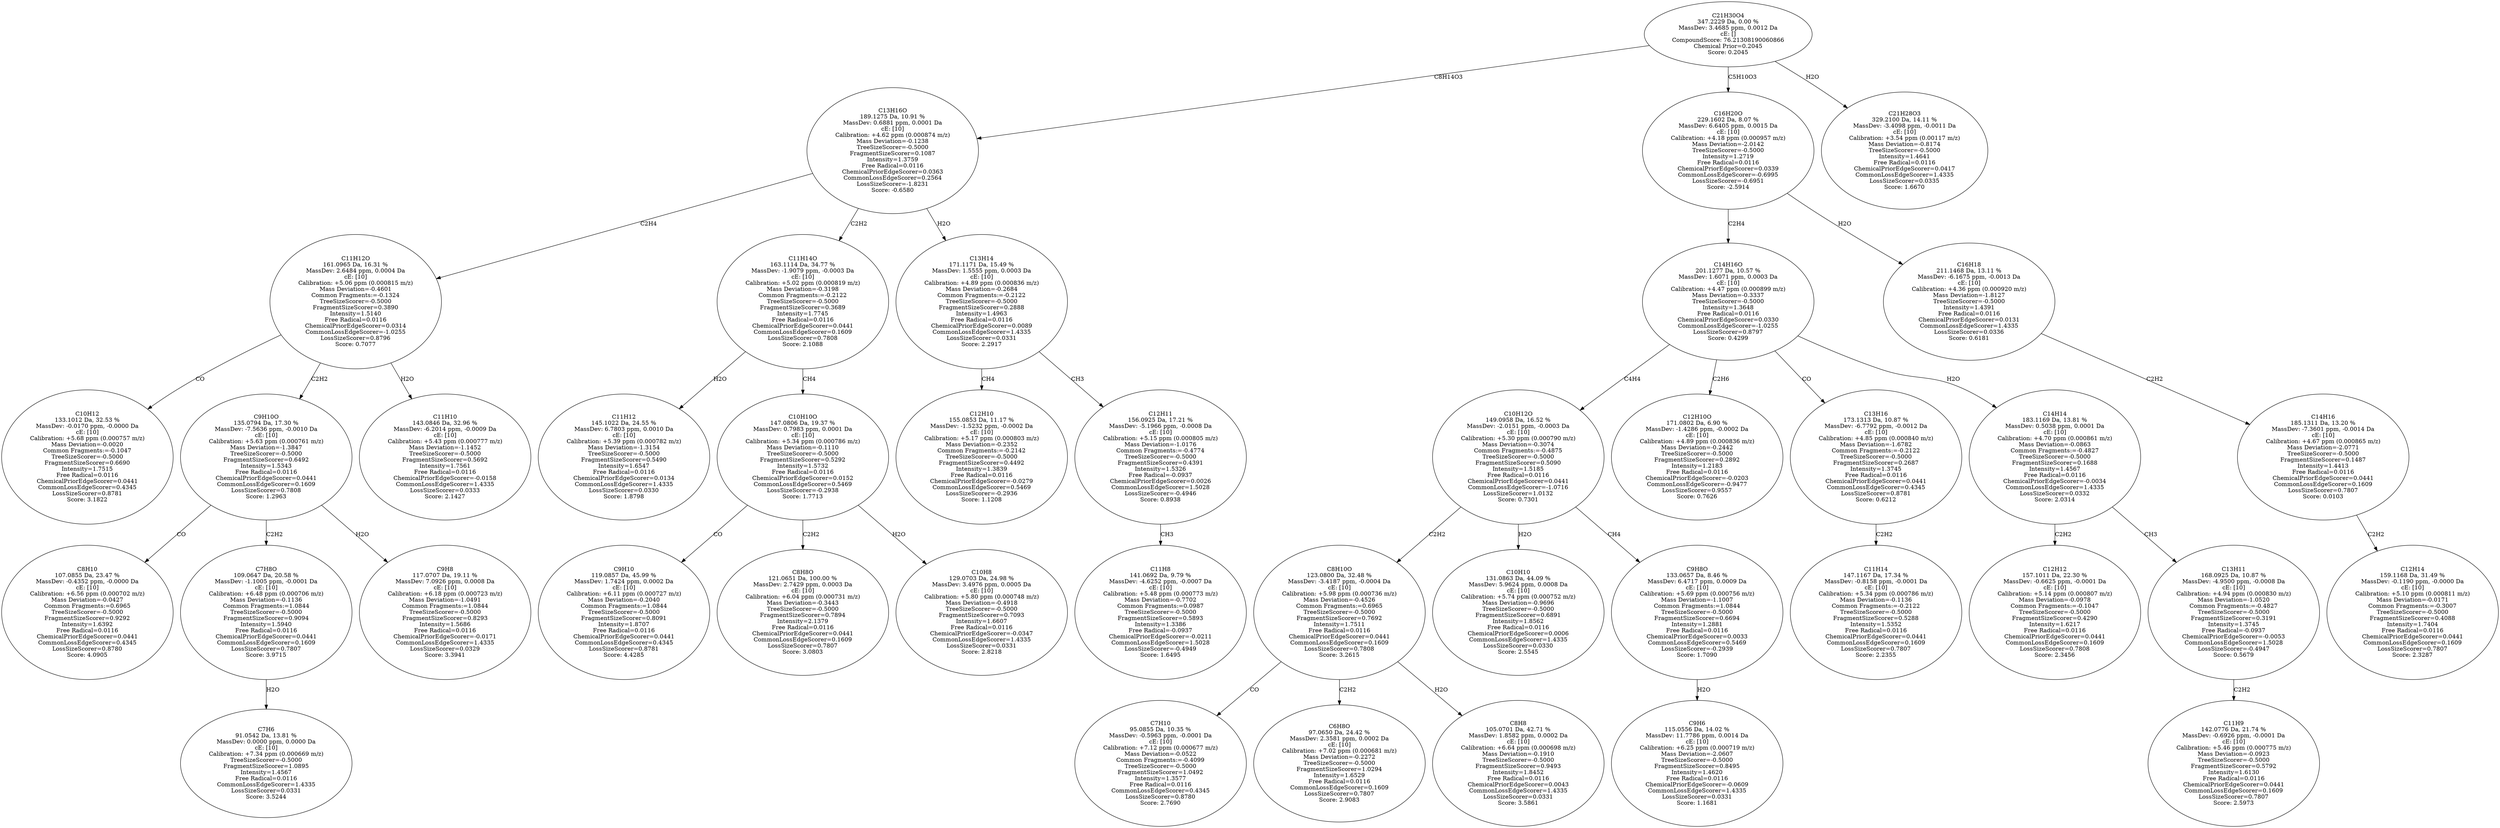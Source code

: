 strict digraph {
v1 [label="C10H12\n133.1012 Da, 32.53 %\nMassDev: -0.0170 ppm, -0.0000 Da\ncE: [10]\nCalibration: +5.68 ppm (0.000757 m/z)\nMass Deviation=-0.0020\nCommon Fragments:=-0.1047\nTreeSizeScorer=-0.5000\nFragmentSizeScorer=0.6690\nIntensity=1.7515\nFree Radical=0.0116\nChemicalPriorEdgeScorer=0.0441\nCommonLossEdgeScorer=0.4345\nLossSizeScorer=0.8781\nScore: 3.1822"];
v2 [label="C8H10\n107.0855 Da, 23.47 %\nMassDev: -0.4352 ppm, -0.0000 Da\ncE: [10]\nCalibration: +6.56 ppm (0.000702 m/z)\nMass Deviation=-0.0427\nCommon Fragments:=0.6965\nTreeSizeScorer=-0.5000\nFragmentSizeScorer=0.9292\nIntensity=1.6392\nFree Radical=0.0116\nChemicalPriorEdgeScorer=0.0441\nCommonLossEdgeScorer=0.4345\nLossSizeScorer=0.8780\nScore: 4.0905"];
v3 [label="C7H6\n91.0542 Da, 13.81 %\nMassDev: 0.0000 ppm, 0.0000 Da\ncE: [10]\nCalibration: +7.34 ppm (0.000669 m/z)\nTreeSizeScorer=-0.5000\nFragmentSizeScorer=1.0895\nIntensity=1.4567\nFree Radical=0.0116\nCommonLossEdgeScorer=1.4335\nLossSizeScorer=0.0331\nScore: 3.5244"];
v4 [label="C7H8O\n109.0647 Da, 20.58 %\nMassDev: -1.1005 ppm, -0.0001 Da\ncE: [10]\nCalibration: +6.48 ppm (0.000706 m/z)\nMass Deviation=-0.1136\nCommon Fragments:=1.0844\nTreeSizeScorer=-0.5000\nFragmentSizeScorer=0.9094\nIntensity=1.5940\nFree Radical=0.0116\nChemicalPriorEdgeScorer=0.0441\nCommonLossEdgeScorer=0.1609\nLossSizeScorer=0.7807\nScore: 3.9715"];
v5 [label="C9H8\n117.0707 Da, 19.11 %\nMassDev: 7.0926 ppm, 0.0008 Da\ncE: [10]\nCalibration: +6.18 ppm (0.000723 m/z)\nMass Deviation=-1.0491\nCommon Fragments:=1.0844\nTreeSizeScorer=-0.5000\nFragmentSizeScorer=0.8293\nIntensity=1.5686\nFree Radical=0.0116\nChemicalPriorEdgeScorer=-0.0171\nCommonLossEdgeScorer=1.4335\nLossSizeScorer=0.0329\nScore: 3.3941"];
v6 [label="C9H10O\n135.0794 Da, 17.30 %\nMassDev: -7.5636 ppm, -0.0010 Da\ncE: [10]\nCalibration: +5.63 ppm (0.000761 m/z)\nMass Deviation=-1.3847\nTreeSizeScorer=-0.5000\nFragmentSizeScorer=0.6492\nIntensity=1.5343\nFree Radical=0.0116\nChemicalPriorEdgeScorer=0.0441\nCommonLossEdgeScorer=0.1609\nLossSizeScorer=0.7808\nScore: 1.2963"];
v7 [label="C11H10\n143.0846 Da, 32.96 %\nMassDev: -6.2014 ppm, -0.0009 Da\ncE: [10]\nCalibration: +5.43 ppm (0.000777 m/z)\nMass Deviation=-1.1452\nTreeSizeScorer=-0.5000\nFragmentSizeScorer=0.5692\nIntensity=1.7561\nFree Radical=0.0116\nChemicalPriorEdgeScorer=-0.0158\nCommonLossEdgeScorer=1.4335\nLossSizeScorer=0.0333\nScore: 2.1427"];
v8 [label="C11H12O\n161.0965 Da, 16.31 %\nMassDev: 2.6484 ppm, 0.0004 Da\ncE: [10]\nCalibration: +5.06 ppm (0.000815 m/z)\nMass Deviation=-0.4601\nCommon Fragments:=-0.1324\nTreeSizeScorer=-0.5000\nFragmentSizeScorer=0.3890\nIntensity=1.5140\nFree Radical=0.0116\nChemicalPriorEdgeScorer=0.0314\nCommonLossEdgeScorer=-1.0255\nLossSizeScorer=0.8796\nScore: 0.7077"];
v9 [label="C11H12\n145.1022 Da, 24.55 %\nMassDev: 6.7803 ppm, 0.0010 Da\ncE: [10]\nCalibration: +5.39 ppm (0.000782 m/z)\nMass Deviation=-1.3154\nTreeSizeScorer=-0.5000\nFragmentSizeScorer=0.5490\nIntensity=1.6547\nFree Radical=0.0116\nChemicalPriorEdgeScorer=0.0134\nCommonLossEdgeScorer=1.4335\nLossSizeScorer=0.0330\nScore: 1.8798"];
v10 [label="C9H10\n119.0857 Da, 45.99 %\nMassDev: 1.7424 ppm, 0.0002 Da\ncE: [10]\nCalibration: +6.11 ppm (0.000727 m/z)\nMass Deviation=-0.2040\nCommon Fragments:=1.0844\nTreeSizeScorer=-0.5000\nFragmentSizeScorer=0.8091\nIntensity=1.8707\nFree Radical=0.0116\nChemicalPriorEdgeScorer=0.0441\nCommonLossEdgeScorer=0.4345\nLossSizeScorer=0.8781\nScore: 4.4285"];
v11 [label="C8H8O\n121.0651 Da, 100.00 %\nMassDev: 2.7429 ppm, 0.0003 Da\ncE: [10]\nCalibration: +6.04 ppm (0.000731 m/z)\nMass Deviation=-0.3443\nTreeSizeScorer=-0.5000\nFragmentSizeScorer=0.7894\nIntensity=2.1379\nFree Radical=0.0116\nChemicalPriorEdgeScorer=0.0441\nCommonLossEdgeScorer=0.1609\nLossSizeScorer=0.7807\nScore: 3.0803"];
v12 [label="C10H8\n129.0703 Da, 24.98 %\nMassDev: 3.4976 ppm, 0.0005 Da\ncE: [10]\nCalibration: +5.80 ppm (0.000748 m/z)\nMass Deviation=-0.4918\nTreeSizeScorer=-0.5000\nFragmentSizeScorer=0.7093\nIntensity=1.6607\nFree Radical=0.0116\nChemicalPriorEdgeScorer=-0.0347\nCommonLossEdgeScorer=1.4335\nLossSizeScorer=0.0331\nScore: 2.8218"];
v13 [label="C10H10O\n147.0806 Da, 19.37 %\nMassDev: 0.7983 ppm, 0.0001 Da\ncE: [10]\nCalibration: +5.34 ppm (0.000786 m/z)\nMass Deviation=-0.1110\nTreeSizeScorer=-0.5000\nFragmentSizeScorer=0.5292\nIntensity=1.5732\nFree Radical=0.0116\nChemicalPriorEdgeScorer=0.0152\nCommonLossEdgeScorer=0.5469\nLossSizeScorer=-0.2938\nScore: 1.7713"];
v14 [label="C11H14O\n163.1114 Da, 34.77 %\nMassDev: -1.9079 ppm, -0.0003 Da\ncE: [10]\nCalibration: +5.02 ppm (0.000819 m/z)\nMass Deviation=-0.3198\nCommon Fragments:=-0.2122\nTreeSizeScorer=-0.5000\nFragmentSizeScorer=0.3689\nIntensity=1.7745\nFree Radical=0.0116\nChemicalPriorEdgeScorer=0.0441\nCommonLossEdgeScorer=0.1609\nLossSizeScorer=0.7808\nScore: 2.1088"];
v15 [label="C12H10\n155.0853 Da, 11.17 %\nMassDev: -1.5232 ppm, -0.0002 Da\ncE: [10]\nCalibration: +5.17 ppm (0.000803 m/z)\nMass Deviation=-0.2352\nCommon Fragments:=-0.2142\nTreeSizeScorer=-0.5000\nFragmentSizeScorer=0.4492\nIntensity=1.3839\nFree Radical=0.0116\nChemicalPriorEdgeScorer=-0.0279\nCommonLossEdgeScorer=0.5469\nLossSizeScorer=-0.2936\nScore: 1.1208"];
v16 [label="C11H8\n141.0692 Da, 9.79 %\nMassDev: -4.6252 ppm, -0.0007 Da\ncE: [10]\nCalibration: +5.48 ppm (0.000773 m/z)\nMass Deviation=-0.7702\nCommon Fragments:=0.0987\nTreeSizeScorer=-0.5000\nFragmentSizeScorer=0.5893\nIntensity=1.3386\nFree Radical=-0.0937\nChemicalPriorEdgeScorer=-0.0211\nCommonLossEdgeScorer=1.5028\nLossSizeScorer=-0.4949\nScore: 1.6495"];
v17 [label="C12H11\n156.0925 Da, 17.21 %\nMassDev: -5.1966 ppm, -0.0008 Da\ncE: [10]\nCalibration: +5.15 ppm (0.000805 m/z)\nMass Deviation=-1.0176\nCommon Fragments:=-0.4774\nTreeSizeScorer=-0.5000\nFragmentSizeScorer=0.4391\nIntensity=1.5326\nFree Radical=-0.0937\nChemicalPriorEdgeScorer=0.0026\nCommonLossEdgeScorer=1.5028\nLossSizeScorer=-0.4946\nScore: 0.8938"];
v18 [label="C13H14\n171.1171 Da, 15.49 %\nMassDev: 1.5555 ppm, 0.0003 Da\ncE: [10]\nCalibration: +4.89 ppm (0.000836 m/z)\nMass Deviation=-0.2684\nCommon Fragments:=-0.2122\nTreeSizeScorer=-0.5000\nFragmentSizeScorer=0.2888\nIntensity=1.4963\nFree Radical=0.0116\nChemicalPriorEdgeScorer=0.0089\nCommonLossEdgeScorer=1.4335\nLossSizeScorer=0.0331\nScore: 2.2917"];
v19 [label="C13H16O\n189.1275 Da, 10.91 %\nMassDev: 0.6881 ppm, 0.0001 Da\ncE: [10]\nCalibration: +4.62 ppm (0.000874 m/z)\nMass Deviation=-0.1238\nTreeSizeScorer=-0.5000\nFragmentSizeScorer=0.1087\nIntensity=1.3759\nFree Radical=0.0116\nChemicalPriorEdgeScorer=0.0363\nCommonLossEdgeScorer=0.2564\nLossSizeScorer=-1.8231\nScore: -0.6580"];
v20 [label="C7H10\n95.0855 Da, 10.35 %\nMassDev: -0.5963 ppm, -0.0001 Da\ncE: [10]\nCalibration: +7.12 ppm (0.000677 m/z)\nMass Deviation=-0.0522\nCommon Fragments:=-0.4099\nTreeSizeScorer=-0.5000\nFragmentSizeScorer=1.0492\nIntensity=1.3577\nFree Radical=0.0116\nCommonLossEdgeScorer=0.4345\nLossSizeScorer=0.8780\nScore: 2.7690"];
v21 [label="C6H8O\n97.0650 Da, 24.42 %\nMassDev: 2.3581 ppm, 0.0002 Da\ncE: [10]\nCalibration: +7.02 ppm (0.000681 m/z)\nMass Deviation=-0.2272\nTreeSizeScorer=-0.5000\nFragmentSizeScorer=1.0294\nIntensity=1.6529\nFree Radical=0.0116\nCommonLossEdgeScorer=0.1609\nLossSizeScorer=0.7807\nScore: 2.9083"];
v22 [label="C8H8\n105.0701 Da, 42.71 %\nMassDev: 1.8582 ppm, 0.0002 Da\ncE: [10]\nCalibration: +6.64 ppm (0.000698 m/z)\nMass Deviation=-0.1910\nTreeSizeScorer=-0.5000\nFragmentSizeScorer=0.9493\nIntensity=1.8452\nFree Radical=0.0116\nChemicalPriorEdgeScorer=0.0043\nCommonLossEdgeScorer=1.4335\nLossSizeScorer=0.0331\nScore: 3.5861"];
v23 [label="C8H10O\n123.0800 Da, 32.48 %\nMassDev: -3.4187 ppm, -0.0004 Da\ncE: [10]\nCalibration: +5.98 ppm (0.000736 m/z)\nMass Deviation=-0.4526\nCommon Fragments:=0.6965\nTreeSizeScorer=-0.5000\nFragmentSizeScorer=0.7692\nIntensity=1.7511\nFree Radical=0.0116\nChemicalPriorEdgeScorer=0.0441\nCommonLossEdgeScorer=0.1609\nLossSizeScorer=0.7808\nScore: 3.2615"];
v24 [label="C10H10\n131.0863 Da, 44.09 %\nMassDev: 5.9624 ppm, 0.0008 Da\ncE: [10]\nCalibration: +5.74 ppm (0.000752 m/z)\nMass Deviation=-0.9696\nTreeSizeScorer=-0.5000\nFragmentSizeScorer=0.6891\nIntensity=1.8562\nFree Radical=0.0116\nChemicalPriorEdgeScorer=0.0006\nCommonLossEdgeScorer=1.4335\nLossSizeScorer=0.0330\nScore: 2.5545"];
v25 [label="C9H6\n115.0556 Da, 14.02 %\nMassDev: 11.7786 ppm, 0.0014 Da\ncE: [10]\nCalibration: +6.25 ppm (0.000719 m/z)\nMass Deviation=-2.0607\nTreeSizeScorer=-0.5000\nFragmentSizeScorer=0.8495\nIntensity=1.4620\nFree Radical=0.0116\nChemicalPriorEdgeScorer=-0.0609\nCommonLossEdgeScorer=1.4335\nLossSizeScorer=0.0331\nScore: 1.1681"];
v26 [label="C9H8O\n133.0657 Da, 8.46 %\nMassDev: 6.4717 ppm, 0.0009 Da\ncE: [10]\nCalibration: +5.69 ppm (0.000756 m/z)\nMass Deviation=-1.1007\nCommon Fragments:=1.0844\nTreeSizeScorer=-0.5000\nFragmentSizeScorer=0.6694\nIntensity=1.2881\nFree Radical=0.0116\nChemicalPriorEdgeScorer=0.0033\nCommonLossEdgeScorer=0.5469\nLossSizeScorer=-0.2939\nScore: 1.7090"];
v27 [label="C10H12O\n149.0958 Da, 16.52 %\nMassDev: -2.0151 ppm, -0.0003 Da\ncE: [10]\nCalibration: +5.30 ppm (0.000790 m/z)\nMass Deviation=-0.3074\nCommon Fragments:=-0.4875\nTreeSizeScorer=-0.5000\nFragmentSizeScorer=0.5090\nIntensity=1.5185\nFree Radical=0.0116\nChemicalPriorEdgeScorer=0.0441\nCommonLossEdgeScorer=-1.0716\nLossSizeScorer=1.0132\nScore: 0.7301"];
v28 [label="C12H10O\n171.0802 Da, 6.90 %\nMassDev: -1.4286 ppm, -0.0002 Da\ncE: [10]\nCalibration: +4.89 ppm (0.000836 m/z)\nMass Deviation=-0.2442\nTreeSizeScorer=-0.5000\nFragmentSizeScorer=0.2892\nIntensity=1.2183\nFree Radical=0.0116\nChemicalPriorEdgeScorer=-0.0203\nCommonLossEdgeScorer=-0.9477\nLossSizeScorer=0.9557\nScore: 0.7626"];
v29 [label="C11H14\n147.1167 Da, 17.34 %\nMassDev: -0.8158 ppm, -0.0001 Da\ncE: [10]\nCalibration: +5.34 ppm (0.000786 m/z)\nMass Deviation=-0.1136\nCommon Fragments:=-0.2122\nTreeSizeScorer=-0.5000\nFragmentSizeScorer=0.5288\nIntensity=1.5352\nFree Radical=0.0116\nChemicalPriorEdgeScorer=0.0441\nCommonLossEdgeScorer=0.1609\nLossSizeScorer=0.7807\nScore: 2.2355"];
v30 [label="C13H16\n173.1313 Da, 10.87 %\nMassDev: -6.7792 ppm, -0.0012 Da\ncE: [10]\nCalibration: +4.85 ppm (0.000840 m/z)\nMass Deviation=-1.6782\nCommon Fragments:=-0.2122\nTreeSizeScorer=-0.5000\nFragmentSizeScorer=0.2687\nIntensity=1.3745\nFree Radical=0.0116\nChemicalPriorEdgeScorer=0.0441\nCommonLossEdgeScorer=0.4345\nLossSizeScorer=0.8781\nScore: 0.6212"];
v31 [label="C12H12\n157.1011 Da, 22.30 %\nMassDev: -0.6625 ppm, -0.0001 Da\ncE: [10]\nCalibration: +5.14 ppm (0.000807 m/z)\nMass Deviation=-0.0978\nCommon Fragments:=-0.1047\nTreeSizeScorer=-0.5000\nFragmentSizeScorer=0.4290\nIntensity=1.6217\nFree Radical=0.0116\nChemicalPriorEdgeScorer=0.0441\nCommonLossEdgeScorer=0.1609\nLossSizeScorer=0.7808\nScore: 2.3456"];
v32 [label="C11H9\n142.0776 Da, 21.74 %\nMassDev: -0.6926 ppm, -0.0001 Da\ncE: [10]\nCalibration: +5.46 ppm (0.000775 m/z)\nMass Deviation=-0.0923\nTreeSizeScorer=-0.5000\nFragmentSizeScorer=0.5792\nIntensity=1.6130\nFree Radical=0.0116\nChemicalPriorEdgeScorer=0.0441\nCommonLossEdgeScorer=0.1609\nLossSizeScorer=0.7807\nScore: 2.5973"];
v33 [label="C13H11\n168.0925 Da, 10.87 %\nMassDev: -4.9500 ppm, -0.0008 Da\ncE: [10]\nCalibration: +4.94 ppm (0.000830 m/z)\nMass Deviation=-1.0520\nCommon Fragments:=-0.4827\nTreeSizeScorer=-0.5000\nFragmentSizeScorer=0.3191\nIntensity=1.3745\nFree Radical=-0.0937\nChemicalPriorEdgeScorer=-0.0053\nCommonLossEdgeScorer=1.5028\nLossSizeScorer=-0.4947\nScore: 0.5679"];
v34 [label="C14H14\n183.1169 Da, 13.81 %\nMassDev: 0.5038 ppm, 0.0001 Da\ncE: [10]\nCalibration: +4.70 ppm (0.000861 m/z)\nMass Deviation=-0.0863\nCommon Fragments:=-0.4827\nTreeSizeScorer=-0.5000\nFragmentSizeScorer=0.1688\nIntensity=1.4567\nFree Radical=0.0116\nChemicalPriorEdgeScorer=-0.0034\nCommonLossEdgeScorer=1.4335\nLossSizeScorer=0.0332\nScore: 2.0314"];
v35 [label="C14H16O\n201.1277 Da, 10.57 %\nMassDev: 1.6071 ppm, 0.0003 Da\ncE: [10]\nCalibration: +4.47 ppm (0.000899 m/z)\nMass Deviation=-0.3337\nTreeSizeScorer=-0.5000\nIntensity=1.3648\nFree Radical=0.0116\nChemicalPriorEdgeScorer=0.0330\nCommonLossEdgeScorer=-1.0255\nLossSizeScorer=0.8797\nScore: 0.4299"];
v36 [label="C12H14\n159.1168 Da, 31.49 %\nMassDev: -0.1190 ppm, -0.0000 Da\ncE: [10]\nCalibration: +5.10 ppm (0.000811 m/z)\nMass Deviation=-0.0171\nCommon Fragments:=-0.3007\nTreeSizeScorer=-0.5000\nFragmentSizeScorer=0.4088\nIntensity=1.7404\nFree Radical=0.0116\nChemicalPriorEdgeScorer=0.0441\nCommonLossEdgeScorer=0.1609\nLossSizeScorer=0.7807\nScore: 2.3287"];
v37 [label="C14H16\n185.1311 Da, 13.20 %\nMassDev: -7.3601 ppm, -0.0014 Da\ncE: [10]\nCalibration: +4.67 ppm (0.000865 m/z)\nMass Deviation=-2.0771\nTreeSizeScorer=-0.5000\nFragmentSizeScorer=0.1487\nIntensity=1.4413\nFree Radical=0.0116\nChemicalPriorEdgeScorer=0.0441\nCommonLossEdgeScorer=0.1609\nLossSizeScorer=0.7807\nScore: 0.0103"];
v38 [label="C16H18\n211.1468 Da, 13.11 %\nMassDev: -6.1675 ppm, -0.0013 Da\ncE: [10]\nCalibration: +4.36 ppm (0.000920 m/z)\nMass Deviation=-1.8127\nTreeSizeScorer=-0.5000\nIntensity=1.4391\nFree Radical=0.0116\nChemicalPriorEdgeScorer=0.0131\nCommonLossEdgeScorer=1.4335\nLossSizeScorer=0.0336\nScore: 0.6181"];
v39 [label="C16H20O\n229.1602 Da, 8.07 %\nMassDev: 6.6405 ppm, 0.0015 Da\ncE: [10]\nCalibration: +4.18 ppm (0.000957 m/z)\nMass Deviation=-2.0142\nTreeSizeScorer=-0.5000\nIntensity=1.2719\nFree Radical=0.0116\nChemicalPriorEdgeScorer=0.0339\nCommonLossEdgeScorer=-0.6995\nLossSizeScorer=-0.6951\nScore: -2.5914"];
v40 [label="C21H28O3\n329.2100 Da, 14.11 %\nMassDev: -3.4098 ppm, -0.0011 Da\ncE: [10]\nCalibration: +3.54 ppm (0.00117 m/z)\nMass Deviation=-0.8174\nTreeSizeScorer=-0.5000\nIntensity=1.4641\nFree Radical=0.0116\nChemicalPriorEdgeScorer=0.0417\nCommonLossEdgeScorer=1.4335\nLossSizeScorer=0.0335\nScore: 1.6670"];
v41 [label="C21H30O4\n347.2229 Da, 0.00 %\nMassDev: 3.4685 ppm, 0.0012 Da\ncE: []\nCompoundScore: 76.21308190060866\nChemical Prior=0.2045\nScore: 0.2045"];
v8 -> v1 [label="CO"];
v6 -> v2 [label="CO"];
v4 -> v3 [label="H2O"];
v6 -> v4 [label="C2H2"];
v6 -> v5 [label="H2O"];
v8 -> v6 [label="C2H2"];
v8 -> v7 [label="H2O"];
v19 -> v8 [label="C2H4"];
v14 -> v9 [label="H2O"];
v13 -> v10 [label="CO"];
v13 -> v11 [label="C2H2"];
v13 -> v12 [label="H2O"];
v14 -> v13 [label="CH4"];
v19 -> v14 [label="C2H2"];
v18 -> v15 [label="CH4"];
v17 -> v16 [label="CH3"];
v18 -> v17 [label="CH3"];
v19 -> v18 [label="H2O"];
v41 -> v19 [label="C8H14O3"];
v23 -> v20 [label="CO"];
v23 -> v21 [label="C2H2"];
v23 -> v22 [label="H2O"];
v27 -> v23 [label="C2H2"];
v27 -> v24 [label="H2O"];
v26 -> v25 [label="H2O"];
v27 -> v26 [label="CH4"];
v35 -> v27 [label="C4H4"];
v35 -> v28 [label="C2H6"];
v30 -> v29 [label="C2H2"];
v35 -> v30 [label="CO"];
v34 -> v31 [label="C2H2"];
v33 -> v32 [label="C2H2"];
v34 -> v33 [label="CH3"];
v35 -> v34 [label="H2O"];
v39 -> v35 [label="C2H4"];
v37 -> v36 [label="C2H2"];
v38 -> v37 [label="C2H2"];
v39 -> v38 [label="H2O"];
v41 -> v39 [label="C5H10O3"];
v41 -> v40 [label="H2O"];
}